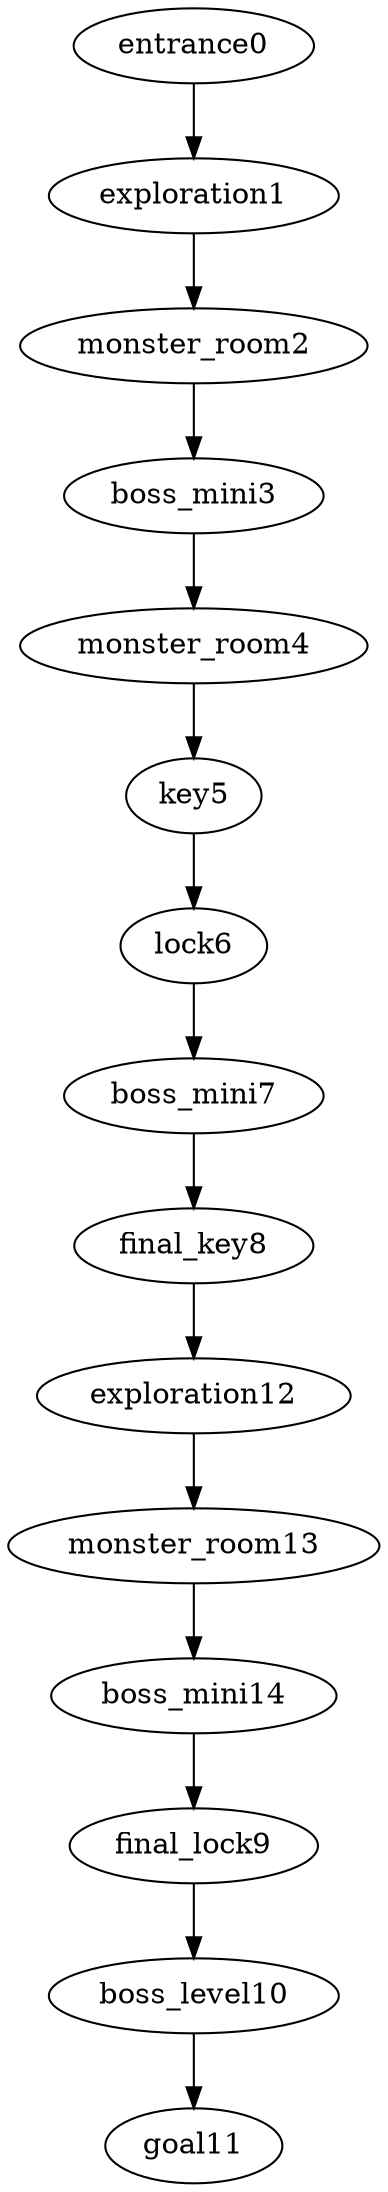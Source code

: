digraph mission {
entrance0 -> exploration1
exploration1 -> monster_room2
monster_room2 -> boss_mini3
boss_mini3 -> monster_room4
monster_room4 -> key5
key5 -> lock6
lock6 -> boss_mini7
boss_mini7 -> final_key8
final_key8 -> exploration12
final_lock9 -> boss_level10
boss_level10 -> goal11
exploration12 -> monster_room13
monster_room13 -> boss_mini14
boss_mini14 -> final_lock9
}
